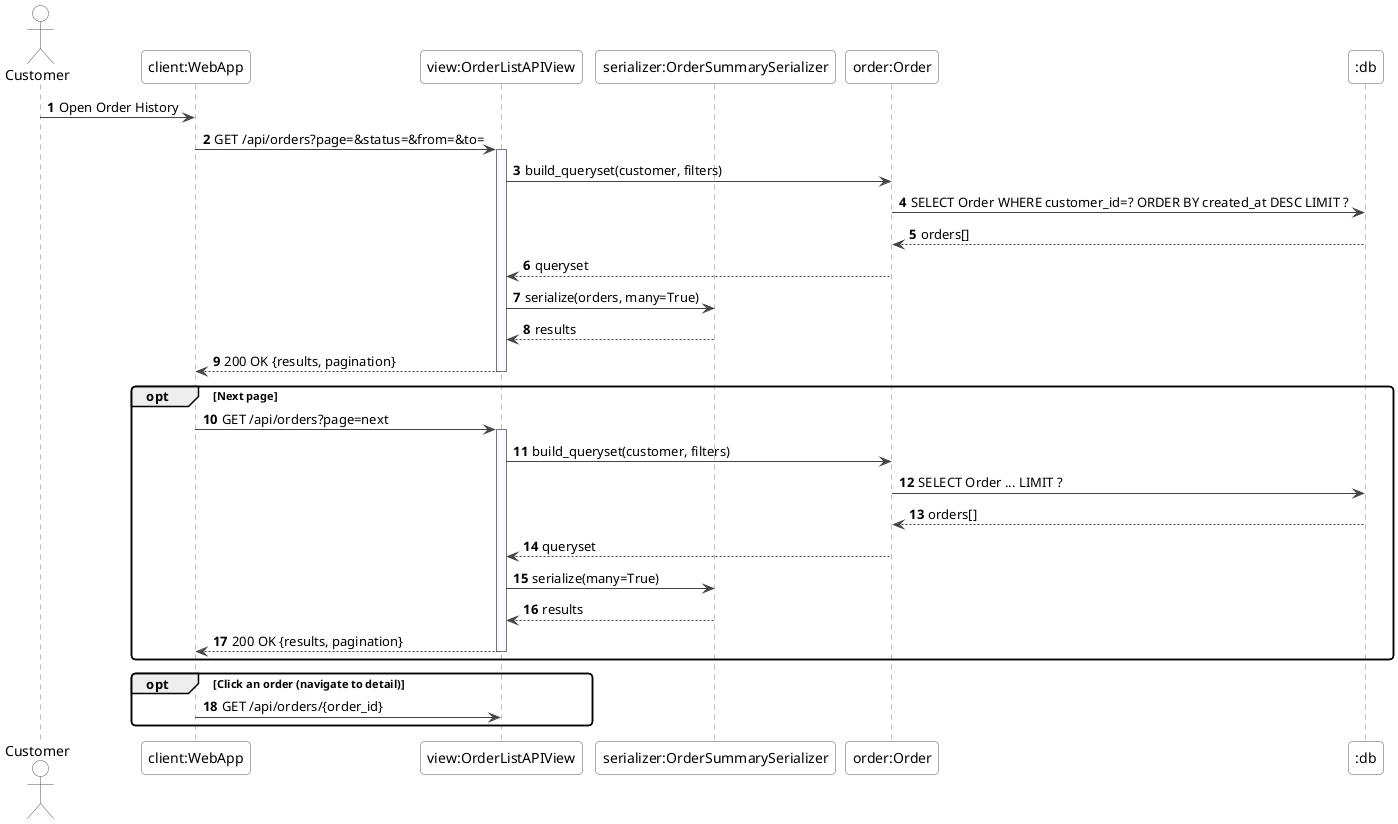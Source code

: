 @startuml ViewOrderListSequence
skinparam shadowing false
skinparam roundcorner 8
skinparam sequence {
  ArrowColor #444
  LifeLineBorderColor #777
  LifeLineBackgroundColor #FBFBFF
  ParticipantBorderColor #555
  ParticipantBackgroundColor #FFFFFF
  ActorBorderColor #555
  ActorBackgroundColor #FFFFFF
  BoxBorderColor #999
}

autonumber
actor Customer
participant "client:WebApp" as fe
participant "view:OrderListAPIView" as listv
participant "serializer:OrderSummarySerializer" as sumsz
participant "order:Order" as order
participant ":db" as db

Customer -> fe : Open Order History
fe -> listv : GET /api/orders?page=&status=&from=&to=
activate listv
listv -> order : build_queryset(customer, filters)
order -> db : SELECT Order WHERE customer_id=? ORDER BY created_at DESC LIMIT ?
db --> order : orders[]
order --> listv : queryset
listv -> sumsz : serialize(orders, many=True)
sumsz --> listv : results
listv --> fe : 200 OK {results, pagination}
deactivate listv

opt Next page
  fe -> listv : GET /api/orders?page=next
  activate listv
  listv -> order : build_queryset(customer, filters)
  order -> db : SELECT Order ... LIMIT ?
  db --> order : orders[]
  order --> listv : queryset
  listv -> sumsz : serialize(many=True)
  sumsz --> listv : results
  listv --> fe : 200 OK {results, pagination}
  deactivate listv
end

opt Click an order (navigate to detail)
  fe -> listv : GET /api/orders/{order_id}
end
@enduml
